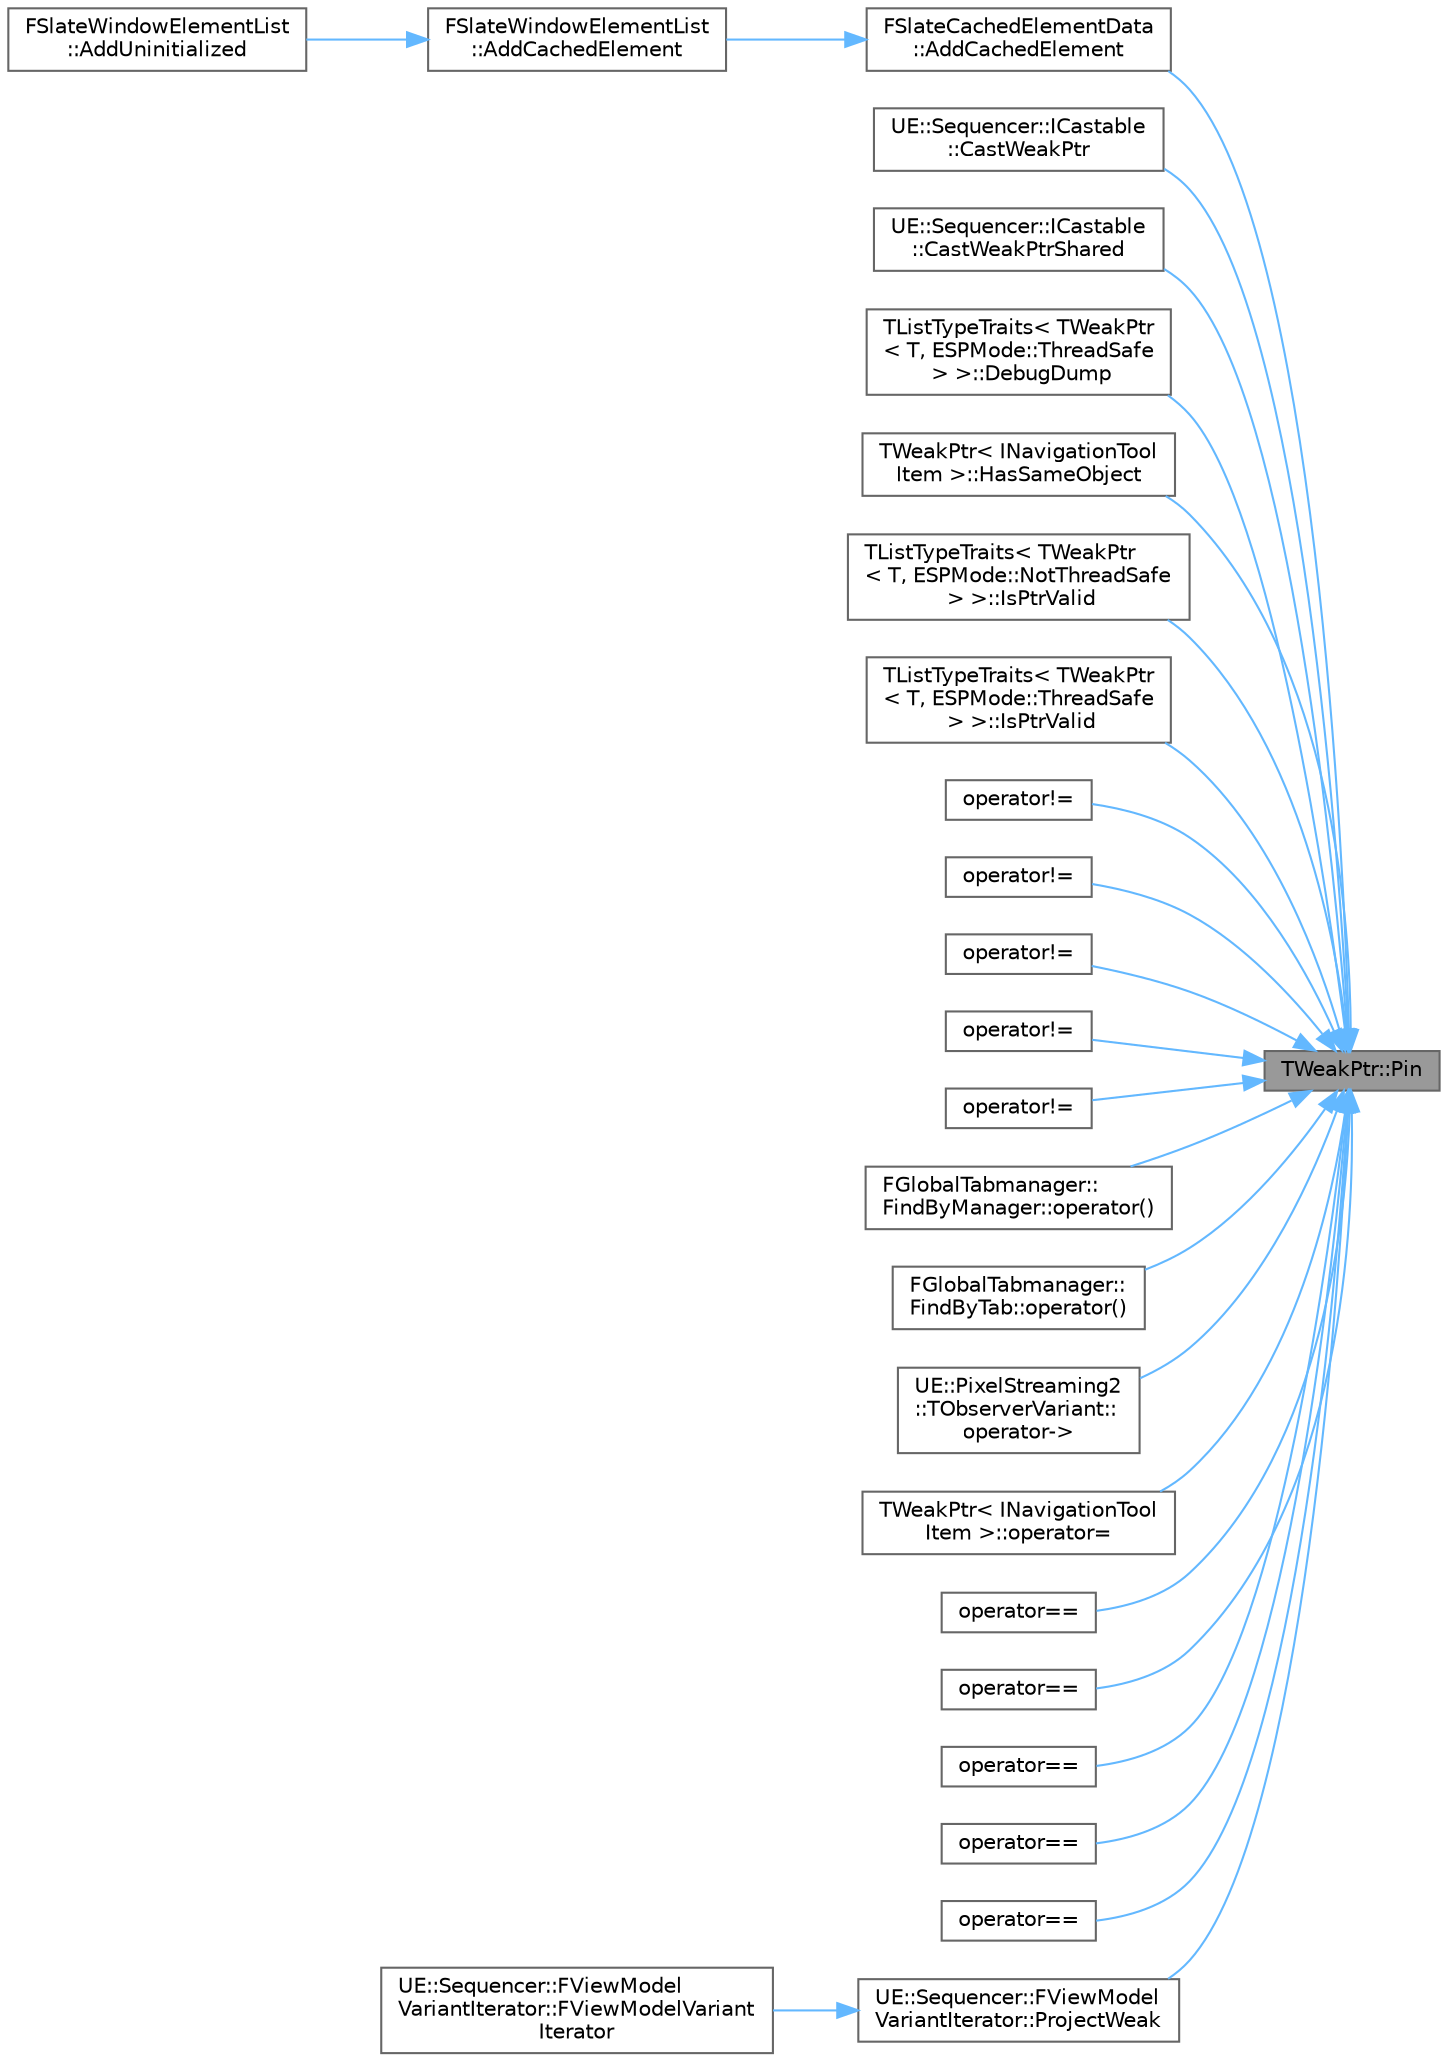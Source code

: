 digraph "TWeakPtr::Pin"
{
 // INTERACTIVE_SVG=YES
 // LATEX_PDF_SIZE
  bgcolor="transparent";
  edge [fontname=Helvetica,fontsize=10,labelfontname=Helvetica,labelfontsize=10];
  node [fontname=Helvetica,fontsize=10,shape=box,height=0.2,width=0.4];
  rankdir="RL";
  Node1 [id="Node000001",label="TWeakPtr::Pin",height=0.2,width=0.4,color="gray40", fillcolor="grey60", style="filled", fontcolor="black",tooltip="Converts this weak pointer to a shared pointer that you can use to access the object (if it hasn't ex..."];
  Node1 -> Node2 [id="edge1_Node000001_Node000002",dir="back",color="steelblue1",style="solid",tooltip=" "];
  Node2 [id="Node000002",label="FSlateCachedElementData\l::AddCachedElement",height=0.2,width=0.4,color="grey40", fillcolor="white", style="filled",URL="$d3/d0f/structFSlateCachedElementData.html#add45dd542219541a44a8b4d7bf208579",tooltip=" "];
  Node2 -> Node3 [id="edge2_Node000002_Node000003",dir="back",color="steelblue1",style="solid",tooltip=" "];
  Node3 [id="Node000003",label="FSlateWindowElementList\l::AddCachedElement",height=0.2,width=0.4,color="grey40", fillcolor="white", style="filled",URL="$d0/d2e/classFSlateWindowElementList.html#a67277eff671b58a0dffbae635062201b",tooltip="Adds a cached element, generating a new cached list for the widget at the top of the cache if needed."];
  Node3 -> Node4 [id="edge3_Node000003_Node000004",dir="back",color="steelblue1",style="solid",tooltip=" "];
  Node4 [id="Node000004",label="FSlateWindowElementList\l::AddUninitialized",height=0.2,width=0.4,color="grey40", fillcolor="white", style="filled",URL="$d0/d2e/classFSlateWindowElementList.html#a9e83a552609ee7c8f54609753a119dfa",tooltip="Creates an uninitialized draw element if using caching will create a new cached draw list if needed (..."];
  Node1 -> Node5 [id="edge4_Node000001_Node000005",dir="back",color="steelblue1",style="solid",tooltip=" "];
  Node5 [id="Node000005",label="UE::Sequencer::ICastable\l::CastWeakPtr",height=0.2,width=0.4,color="grey40", fillcolor="white", style="filled",URL="$d4/dd7/classUE_1_1Sequencer_1_1ICastable.html#a290d1926cbc6317ff4b52636d2201b7e",tooltip=" "];
  Node1 -> Node6 [id="edge5_Node000001_Node000006",dir="back",color="steelblue1",style="solid",tooltip=" "];
  Node6 [id="Node000006",label="UE::Sequencer::ICastable\l::CastWeakPtrShared",height=0.2,width=0.4,color="grey40", fillcolor="white", style="filled",URL="$d4/dd7/classUE_1_1Sequencer_1_1ICastable.html#ae71f63b8fb21332e3627b1186bf3f514",tooltip=" "];
  Node1 -> Node7 [id="edge6_Node000001_Node000007",dir="back",color="steelblue1",style="solid",tooltip=" "];
  Node7 [id="Node000007",label="TListTypeTraits\< TWeakPtr\l\< T, ESPMode::ThreadSafe\l \> \>::DebugDump",height=0.2,width=0.4,color="grey40", fillcolor="white", style="filled",URL="$d4/d0b/structTListTypeTraits_3_01TWeakPtr_3_01T_00_01ESPMode_1_1ThreadSafe_01_4_01_4.html#a1ca8611c28c7e7f067cc47c5baff93fb",tooltip=" "];
  Node1 -> Node8 [id="edge7_Node000001_Node000008",dir="back",color="steelblue1",style="solid",tooltip=" "];
  Node8 [id="Node000008",label="TWeakPtr\< INavigationTool\lItem \>::HasSameObject",height=0.2,width=0.4,color="grey40", fillcolor="white", style="filled",URL="$da/d84/classTWeakPtr.html#afa6db245548a534115a8c46f5442af6c",tooltip=" "];
  Node1 -> Node9 [id="edge8_Node000001_Node000009",dir="back",color="steelblue1",style="solid",tooltip=" "];
  Node9 [id="Node000009",label="TListTypeTraits\< TWeakPtr\l\< T, ESPMode::NotThreadSafe\l \> \>::IsPtrValid",height=0.2,width=0.4,color="grey40", fillcolor="white", style="filled",URL="$d8/d33/structTListTypeTraits_3_01TWeakPtr_3_01T_00_01ESPMode_1_1NotThreadSafe_01_4_01_4.html#aa79f4a27548bbc6517edbde9e6cf37da",tooltip=" "];
  Node1 -> Node10 [id="edge9_Node000001_Node000010",dir="back",color="steelblue1",style="solid",tooltip=" "];
  Node10 [id="Node000010",label="TListTypeTraits\< TWeakPtr\l\< T, ESPMode::ThreadSafe\l \> \>::IsPtrValid",height=0.2,width=0.4,color="grey40", fillcolor="white", style="filled",URL="$d4/d0b/structTListTypeTraits_3_01TWeakPtr_3_01T_00_01ESPMode_1_1ThreadSafe_01_4_01_4.html#ae851bbd59c0788c7526dd4d3e3c3dd11",tooltip=" "];
  Node1 -> Node11 [id="edge10_Node000001_Node000011",dir="back",color="steelblue1",style="solid",tooltip=" "];
  Node11 [id="Node000011",label="operator!=",height=0.2,width=0.4,color="grey40", fillcolor="white", style="filled",URL="$d2/d17/SharedPointer_8h.html#af77fcd87007d555c994e0b6c135e8920",tooltip="Global equality operator for TWeakPtr."];
  Node1 -> Node12 [id="edge11_Node000001_Node000012",dir="back",color="steelblue1",style="solid",tooltip=" "];
  Node12 [id="Node000012",label="operator!=",height=0.2,width=0.4,color="grey40", fillcolor="white", style="filled",URL="$d2/d17/SharedPointer_8h.html#a223e6e2c711ae442ff5ae24082be4d46",tooltip="Global equality operator for TWeakPtr."];
  Node1 -> Node13 [id="edge12_Node000001_Node000013",dir="back",color="steelblue1",style="solid",tooltip=" "];
  Node13 [id="Node000013",label="operator!=",height=0.2,width=0.4,color="grey40", fillcolor="white", style="filled",URL="$d2/d17/SharedPointer_8h.html#a8da01a79fc7f431d595ebb4c23c8d839",tooltip="Global equality operator for TWeakPtr."];
  Node1 -> Node14 [id="edge13_Node000001_Node000014",dir="back",color="steelblue1",style="solid",tooltip=" "];
  Node14 [id="Node000014",label="operator!=",height=0.2,width=0.4,color="grey40", fillcolor="white", style="filled",URL="$d2/d17/SharedPointer_8h.html#a8ef17a4c0e54bfa637a26579cf86df87",tooltip="Global equality operator for TWeakPtr."];
  Node1 -> Node15 [id="edge14_Node000001_Node000015",dir="back",color="steelblue1",style="solid",tooltip=" "];
  Node15 [id="Node000015",label="operator!=",height=0.2,width=0.4,color="grey40", fillcolor="white", style="filled",URL="$d2/d17/SharedPointer_8h.html#a28ee21b439fd69d523b3c399960fed2d",tooltip="Global inequality operator for TWeakPtr."];
  Node1 -> Node16 [id="edge15_Node000001_Node000016",dir="back",color="steelblue1",style="solid",tooltip=" "];
  Node16 [id="Node000016",label="FGlobalTabmanager::\lFindByManager::operator()",height=0.2,width=0.4,color="grey40", fillcolor="white", style="filled",URL="$d1/d79/structFGlobalTabmanager_1_1FindByManager.html#a06eb3cc9658fc99c5d20ca953b76b580",tooltip=" "];
  Node1 -> Node17 [id="edge16_Node000001_Node000017",dir="back",color="steelblue1",style="solid",tooltip=" "];
  Node17 [id="Node000017",label="FGlobalTabmanager::\lFindByTab::operator()",height=0.2,width=0.4,color="grey40", fillcolor="white", style="filled",URL="$db/d8d/structFGlobalTabmanager_1_1FindByTab.html#ab218c929456a60b5e84919794aa86f3a",tooltip=" "];
  Node1 -> Node18 [id="edge17_Node000001_Node000018",dir="back",color="steelblue1",style="solid",tooltip=" "];
  Node18 [id="Node000018",label="UE::PixelStreaming2\l::TObserverVariant::\loperator-\>",height=0.2,width=0.4,color="grey40", fillcolor="white", style="filled",URL="$da/dec/classUE_1_1PixelStreaming2_1_1TObserverVariant.html#ad31dfc9cd1e39abdd80bbb32169e4c74",tooltip=" "];
  Node1 -> Node19 [id="edge18_Node000001_Node000019",dir="back",color="steelblue1",style="solid",tooltip=" "];
  Node19 [id="Node000019",label="TWeakPtr\< INavigationTool\lItem \>::operator=",height=0.2,width=0.4,color="grey40", fillcolor="white", style="filled",URL="$da/d84/classTWeakPtr.html#a2d423139869fb21e2e934e8b6c83f9d5",tooltip=" "];
  Node1 -> Node20 [id="edge19_Node000001_Node000020",dir="back",color="steelblue1",style="solid",tooltip=" "];
  Node20 [id="Node000020",label="operator==",height=0.2,width=0.4,color="grey40", fillcolor="white", style="filled",URL="$d2/d17/SharedPointer_8h.html#adb585752b7a6c1187b973a91c07fdd5d",tooltip="Global equality operator for TWeakPtr."];
  Node1 -> Node21 [id="edge20_Node000001_Node000021",dir="back",color="steelblue1",style="solid",tooltip=" "];
  Node21 [id="Node000021",label="operator==",height=0.2,width=0.4,color="grey40", fillcolor="white", style="filled",URL="$d2/d17/SharedPointer_8h.html#a155d36b587c839ea4bb2d05c744b1f83",tooltip="Global equality operator for TWeakPtr."];
  Node1 -> Node22 [id="edge21_Node000001_Node000022",dir="back",color="steelblue1",style="solid",tooltip=" "];
  Node22 [id="Node000022",label="operator==",height=0.2,width=0.4,color="grey40", fillcolor="white", style="filled",URL="$d2/d17/SharedPointer_8h.html#a4118fb96986fa7076f579560821b6ce3",tooltip="Global equality operator for TWeakPtr."];
  Node1 -> Node23 [id="edge22_Node000001_Node000023",dir="back",color="steelblue1",style="solid",tooltip=" "];
  Node23 [id="Node000023",label="operator==",height=0.2,width=0.4,color="grey40", fillcolor="white", style="filled",URL="$d2/d17/SharedPointer_8h.html#afa569c147c85208f91970dcd8ca0b263",tooltip="Global equality operator for TWeakPtr."];
  Node1 -> Node24 [id="edge23_Node000001_Node000024",dir="back",color="steelblue1",style="solid",tooltip=" "];
  Node24 [id="Node000024",label="operator==",height=0.2,width=0.4,color="grey40", fillcolor="white", style="filled",URL="$d2/d17/SharedPointer_8h.html#a319519d49b9e7e06c69d8ca95c39eb5a",tooltip="Global equality operator for TWeakPtr."];
  Node1 -> Node25 [id="edge24_Node000001_Node000025",dir="back",color="steelblue1",style="solid",tooltip=" "];
  Node25 [id="Node000025",label="UE::Sequencer::FViewModel\lVariantIterator::ProjectWeak",height=0.2,width=0.4,color="grey40", fillcolor="white", style="filled",URL="$d1/d5e/structUE_1_1Sequencer_1_1FViewModelVariantIterator.html#a00f56f5bdc68c572adfd20411b55fefe",tooltip=" "];
  Node25 -> Node26 [id="edge25_Node000025_Node000026",dir="back",color="steelblue1",style="solid",tooltip=" "];
  Node26 [id="Node000026",label="UE::Sequencer::FViewModel\lVariantIterator::FViewModelVariant\lIterator",height=0.2,width=0.4,color="grey40", fillcolor="white", style="filled",URL="$d1/d5e/structUE_1_1Sequencer_1_1FViewModelVariantIterator.html#a80c263c9e291ca6d6d28914b7d4df7ad",tooltip=" "];
}
